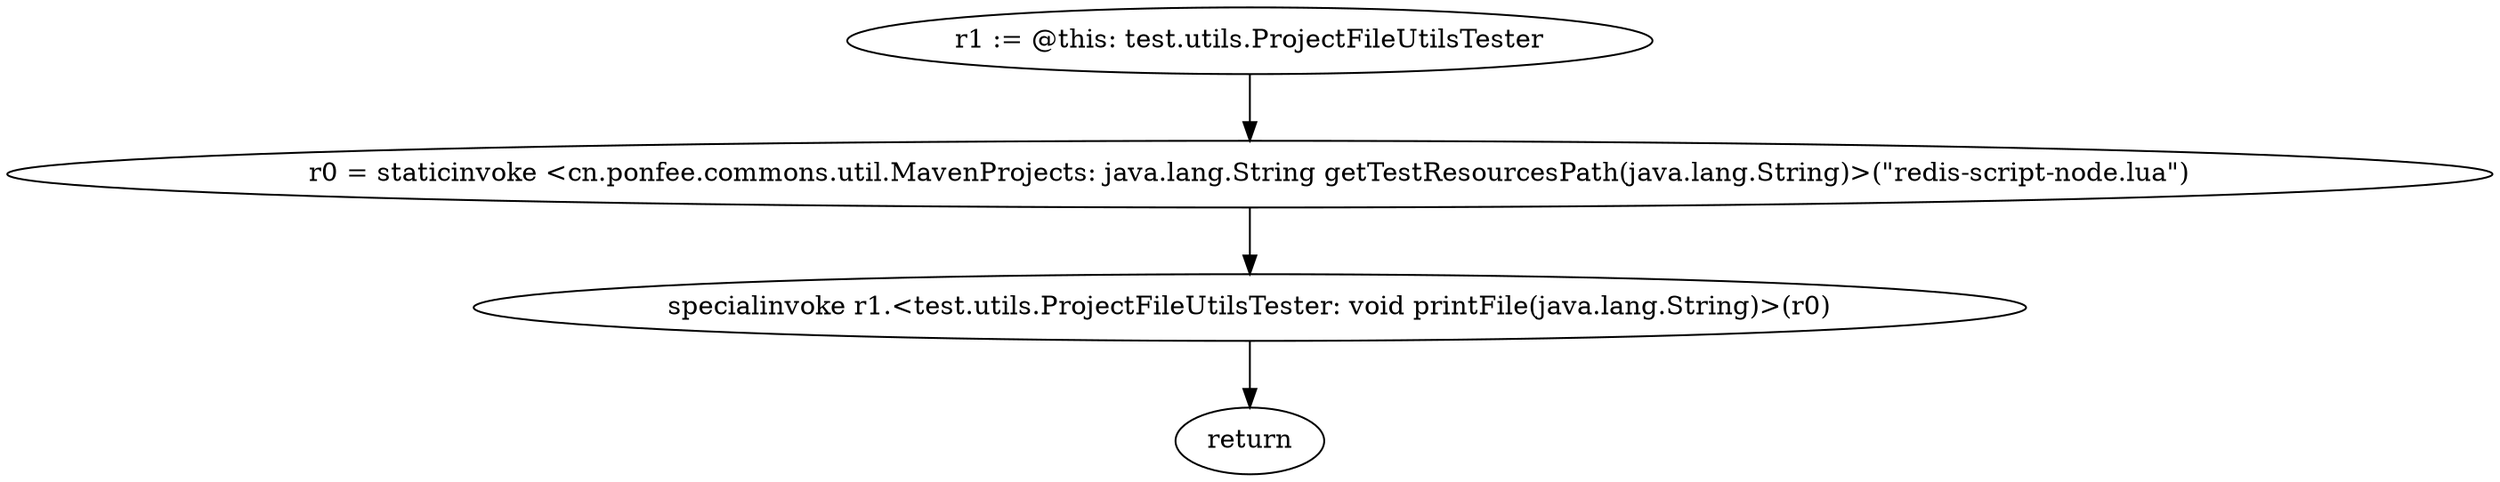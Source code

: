digraph "unitGraph" {
    "r1 := @this: test.utils.ProjectFileUtilsTester"
    "r0 = staticinvoke <cn.ponfee.commons.util.MavenProjects: java.lang.String getTestResourcesPath(java.lang.String)>(\"redis-script-node.lua\")"
    "specialinvoke r1.<test.utils.ProjectFileUtilsTester: void printFile(java.lang.String)>(r0)"
    "return"
    "r1 := @this: test.utils.ProjectFileUtilsTester"->"r0 = staticinvoke <cn.ponfee.commons.util.MavenProjects: java.lang.String getTestResourcesPath(java.lang.String)>(\"redis-script-node.lua\")";
    "r0 = staticinvoke <cn.ponfee.commons.util.MavenProjects: java.lang.String getTestResourcesPath(java.lang.String)>(\"redis-script-node.lua\")"->"specialinvoke r1.<test.utils.ProjectFileUtilsTester: void printFile(java.lang.String)>(r0)";
    "specialinvoke r1.<test.utils.ProjectFileUtilsTester: void printFile(java.lang.String)>(r0)"->"return";
}
